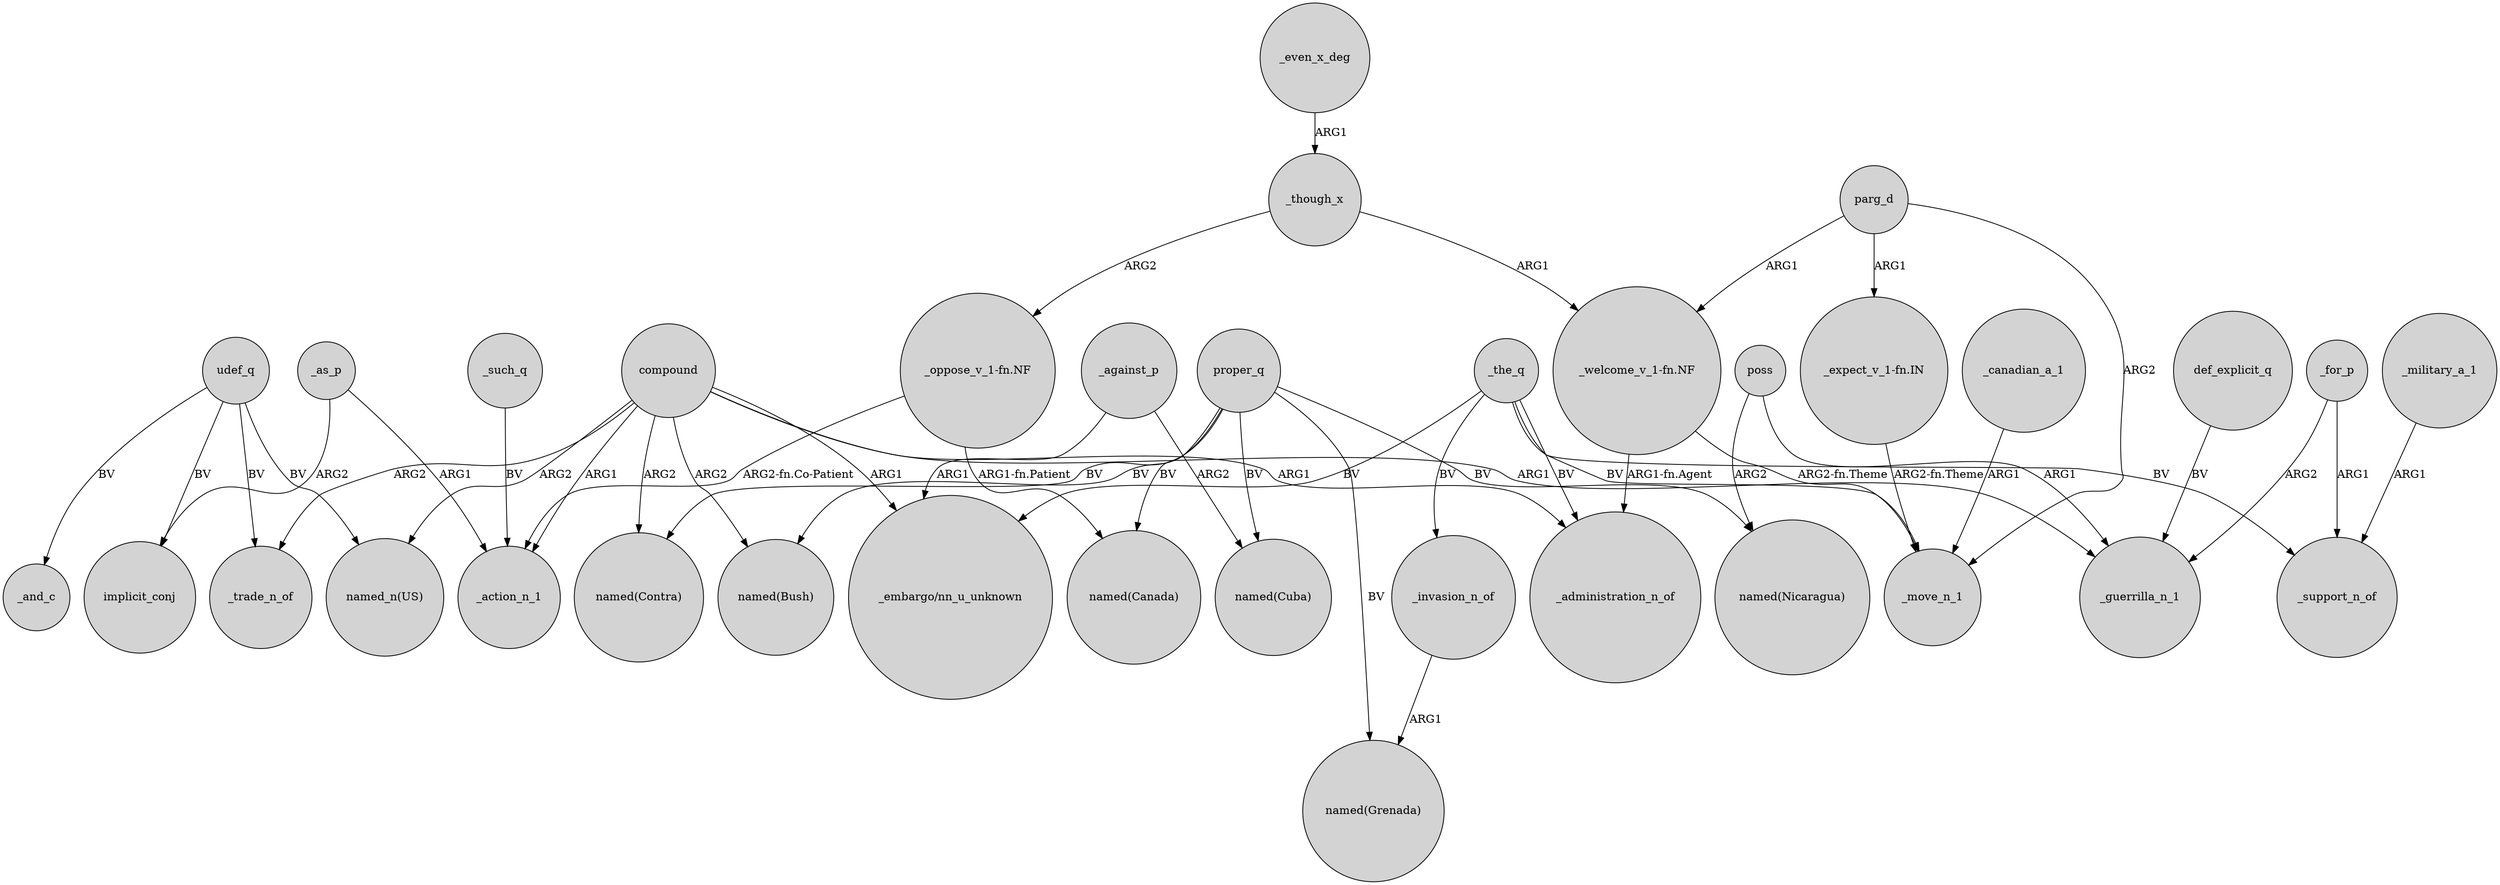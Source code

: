 digraph {
	node [shape=circle style=filled]
	_the_q -> "_embargo/nn_u_unknown" [label=BV]
	udef_q -> _trade_n_of [label=BV]
	udef_q -> "named_n(US)" [label=BV]
	def_explicit_q -> _guerrilla_n_1 [label=BV]
	proper_q -> "named(Contra)" [label=BV]
	_the_q -> _invasion_n_of [label=BV]
	_against_p -> "named(Cuba)" [label=ARG2]
	proper_q -> "named(Canada)" [label=BV]
	"_welcome_v_1-fn.NF" -> _move_n_1 [label="ARG2-fn.Theme"]
	compound -> "named(Bush)" [label=ARG2]
	_canadian_a_1 -> _move_n_1 [label=ARG1]
	_for_p -> _guerrilla_n_1 [label=ARG2]
	compound -> _administration_n_of [label=ARG1]
	"_welcome_v_1-fn.NF" -> _administration_n_of [label="ARG1-fn.Agent"]
	_even_x_deg -> _though_x [label=ARG1]
	_military_a_1 -> _support_n_of [label=ARG1]
	_the_q -> _move_n_1 [label=BV]
	udef_q -> implicit_conj [label=BV]
	_such_q -> _action_n_1 [label=BV]
	compound -> "named_n(US)" [label=ARG2]
	_the_q -> _support_n_of [label=BV]
	_for_p -> _support_n_of [label=ARG1]
	"_oppose_v_1-fn.NF" -> _action_n_1 [label="ARG2-fn.Co-Patient"]
	compound -> "_embargo/nn_u_unknown" [label=ARG1]
	_invasion_n_of -> "named(Grenada)" [label=ARG1]
	compound -> _trade_n_of [label=ARG2]
	parg_d -> "_expect_v_1-fn.IN" [label=ARG1]
	_against_p -> "_embargo/nn_u_unknown" [label=ARG1]
	proper_q -> "named(Bush)" [label=BV]
	parg_d -> "_welcome_v_1-fn.NF" [label=ARG1]
	"_expect_v_1-fn.IN" -> _move_n_1 [label="ARG2-fn.Theme"]
	compound -> _action_n_1 [label=ARG1]
	proper_q -> "named(Nicaragua)" [label=BV]
	parg_d -> _move_n_1 [label=ARG2]
	_as_p -> implicit_conj [label=ARG2]
	poss -> _guerrilla_n_1 [label=ARG1]
	compound -> "named(Contra)" [label=ARG2]
	_though_x -> "_oppose_v_1-fn.NF" [label=ARG2]
	compound -> _guerrilla_n_1 [label=ARG1]
	_though_x -> "_welcome_v_1-fn.NF" [label=ARG1]
	_the_q -> _administration_n_of [label=BV]
	udef_q -> _and_c [label=BV]
	proper_q -> "named(Cuba)" [label=BV]
	_as_p -> _action_n_1 [label=ARG1]
	proper_q -> "named(Grenada)" [label=BV]
	"_oppose_v_1-fn.NF" -> "named(Canada)" [label="ARG1-fn.Patient"]
	poss -> "named(Nicaragua)" [label=ARG2]
}
